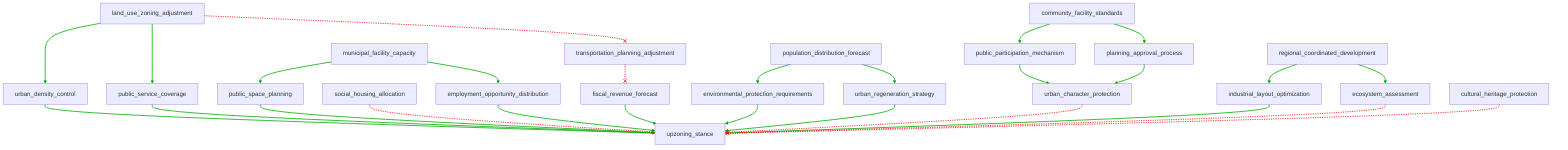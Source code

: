 flowchart TD
    n1[land_use_zoning_adjustment]
    n5[population_distribution_forecast]
    n6[municipal_facility_capacity]
    n8[social_housing_allocation]
    n13[community_facility_standards]
    n17[regional_coordinated_development]
    n20[cultural_heritage_protection]
    n2[urban_density_control]
    n3[public_service_coverage]
    n4[transportation_planning_adjustment]
    n11[environmental_protection_requirements]
    n12[urban_regeneration_strategy]
    n7[public_space_planning]
    n9[employment_opportunity_distribution]
    n14[public_participation_mechanism]
    n15[planning_approval_process]
    n18[industrial_layout_optimization]
    n19[ecosystem_assessment]
    n10[fiscal_revenue_forecast]
    n16[urban_character_protection]
    n21[upzoning_stance]
    n1 --> n2
    n1 --> n3
    n1 --x n4
    n2 --> n21
    n3 --> n21
    n4 --x n10
    n5 --> n11
    n5 --> n12
    n6 --> n7
    n6 --> n9
    n7 --> n21
    n8 --x n21
    n9 --> n21
    n10 --> n21
    n11 --> n21
    n12 --> n21
    n13 --> n14
    n13 --> n15
    n14 --> n16
    n15 --> n16
    n16 --x n21
    n17 --> n18
    n17 --> n19
    n18 --> n21
    n19 --x n21
    n20 --x n21
    linkStyle 0 stroke:#00AA00,stroke-width:2px
    linkStyle 1 stroke:#00AA00,stroke-width:2px
    linkStyle 2 stroke:#FF0000,stroke-dasharray:3,stroke-width:2px
    linkStyle 3 stroke:#00AA00,stroke-width:2px
    linkStyle 4 stroke:#00AA00,stroke-width:2px
    linkStyle 5 stroke:#FF0000,stroke-dasharray:3,stroke-width:2px
    linkStyle 6 stroke:#00AA00,stroke-width:2px
    linkStyle 7 stroke:#00AA00,stroke-width:2px
    linkStyle 8 stroke:#00AA00,stroke-width:2px
    linkStyle 9 stroke:#00AA00,stroke-width:2px
    linkStyle 10 stroke:#00AA00,stroke-width:2px
    linkStyle 11 stroke:#FF0000,stroke-dasharray:3,stroke-width:2px
    linkStyle 12 stroke:#00AA00,stroke-width:2px
    linkStyle 13 stroke:#00AA00,stroke-width:2px
    linkStyle 14 stroke:#00AA00,stroke-width:2px
    linkStyle 15 stroke:#00AA00,stroke-width:2px
    linkStyle 16 stroke:#00AA00,stroke-width:2px
    linkStyle 17 stroke:#00AA00,stroke-width:2px
    linkStyle 18 stroke:#00AA00,stroke-width:2px
    linkStyle 19 stroke:#00AA00,stroke-width:2px
    linkStyle 20 stroke:#FF0000,stroke-dasharray:3,stroke-width:2px
    linkStyle 21 stroke:#00AA00,stroke-width:2px
    linkStyle 22 stroke:#00AA00,stroke-width:2px
    linkStyle 23 stroke:#00AA00,stroke-width:2px
    linkStyle 24 stroke:#FF0000,stroke-dasharray:3,stroke-width:2px
    linkStyle 25 stroke:#FF0000,stroke-dasharray:3,stroke-width:2px